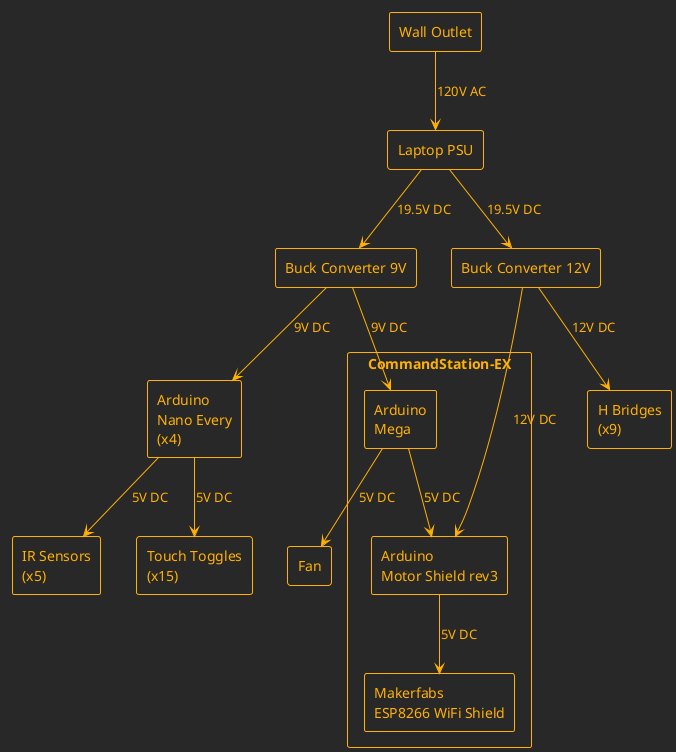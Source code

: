 @startuml Power Distribution

!theme crt-amber
skinparam componentStyle rectangle

component [Wall Outlet] as wall
component [Laptop PSU] as psu
component [Buck Converter 9V] as buck9
component [Buck Converter 12V] as buck12
component "CommandStation-EX" {
    component [Arduino\nMega] as mega
    component [Arduino\nMotor Shield rev3] as motor
    component [Makerfabs\nESP8266 WiFi Shield] as wifi
}
component [Arduino\nNano Every\n(x4)] as nano
component [IR Sensors\n(x5)] as ir
component [H Bridges\n(x9)] as h_bridges
component [Touch Toggles\n(x15)] as touch
component [Fan] as fan

wall --> psu : 120V AC
psu --> buck9 : 19.5V DC
psu --> buck12 : 19.5V DC

buck12 --> h_bridges : 12V DC
buck12 ---> motor : 12V DC

buck9 --> mega : 9V DC
buck9 --> nano : 9V DC

mega --> motor : 5V DC
motor --> wifi : 5V DC
mega --> fan : 5V DC

nano --> ir : 5V DC
nano --> touch : 5V DC

@enduml